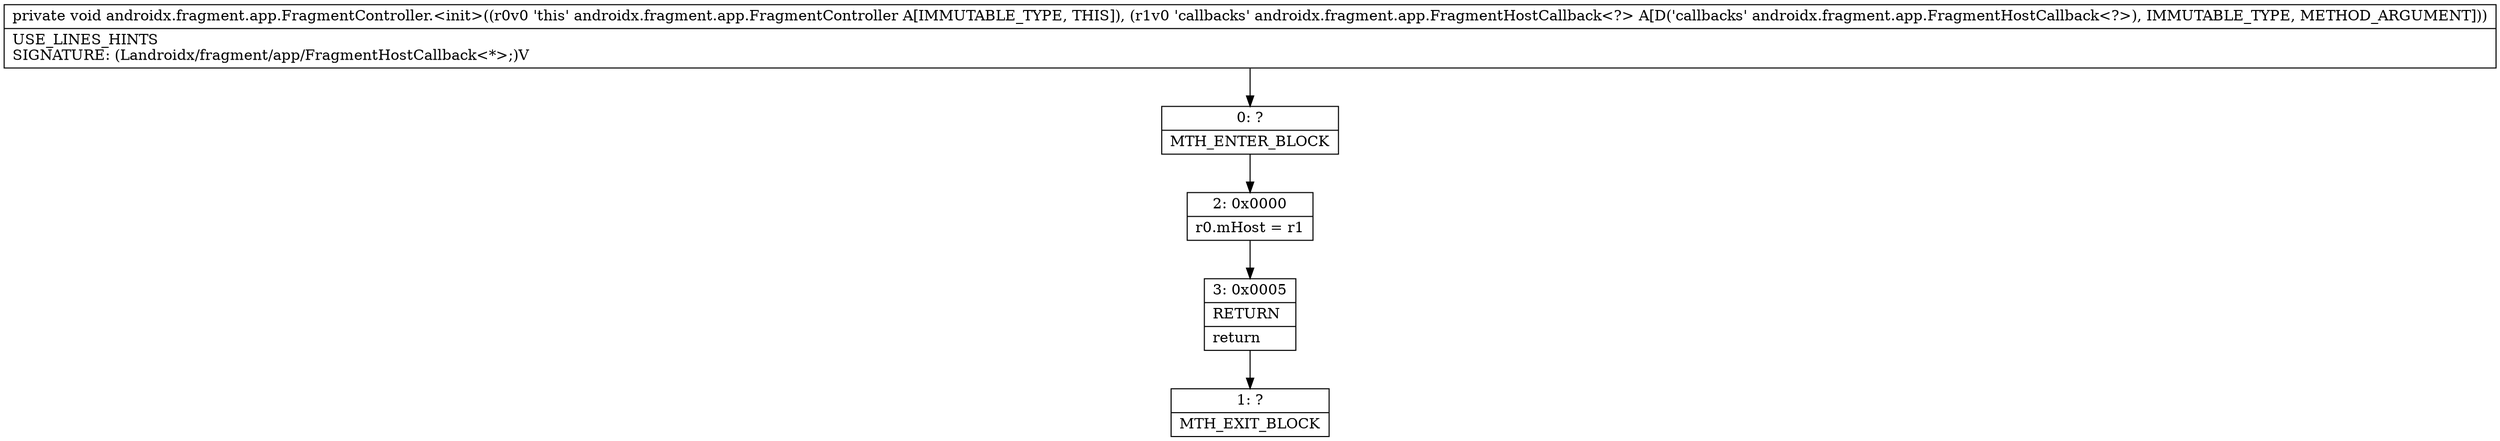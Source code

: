 digraph "CFG forandroidx.fragment.app.FragmentController.\<init\>(Landroidx\/fragment\/app\/FragmentHostCallback;)V" {
Node_0 [shape=record,label="{0\:\ ?|MTH_ENTER_BLOCK\l}"];
Node_2 [shape=record,label="{2\:\ 0x0000|r0.mHost = r1\l}"];
Node_3 [shape=record,label="{3\:\ 0x0005|RETURN\l|return\l}"];
Node_1 [shape=record,label="{1\:\ ?|MTH_EXIT_BLOCK\l}"];
MethodNode[shape=record,label="{private void androidx.fragment.app.FragmentController.\<init\>((r0v0 'this' androidx.fragment.app.FragmentController A[IMMUTABLE_TYPE, THIS]), (r1v0 'callbacks' androidx.fragment.app.FragmentHostCallback\<?\> A[D('callbacks' androidx.fragment.app.FragmentHostCallback\<?\>), IMMUTABLE_TYPE, METHOD_ARGUMENT]))  | USE_LINES_HINTS\lSIGNATURE: (Landroidx\/fragment\/app\/FragmentHostCallback\<*\>;)V\l}"];
MethodNode -> Node_0;Node_0 -> Node_2;
Node_2 -> Node_3;
Node_3 -> Node_1;
}

